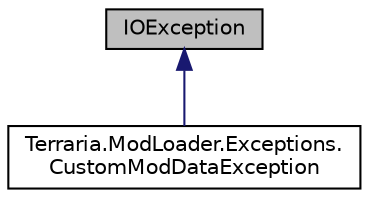 digraph "IOException"
{
  edge [fontname="Helvetica",fontsize="10",labelfontname="Helvetica",labelfontsize="10"];
  node [fontname="Helvetica",fontsize="10",shape=record];
  Node0 [label="IOException",height=0.2,width=0.4,color="black", fillcolor="grey75", style="filled", fontcolor="black"];
  Node0 -> Node1 [dir="back",color="midnightblue",fontsize="10",style="solid",fontname="Helvetica"];
  Node1 [label="Terraria.ModLoader.Exceptions.\lCustomModDataException",height=0.2,width=0.4,color="black", fillcolor="white", style="filled",URL="$class_terraria_1_1_mod_loader_1_1_exceptions_1_1_custom_mod_data_exception.html"];
}
